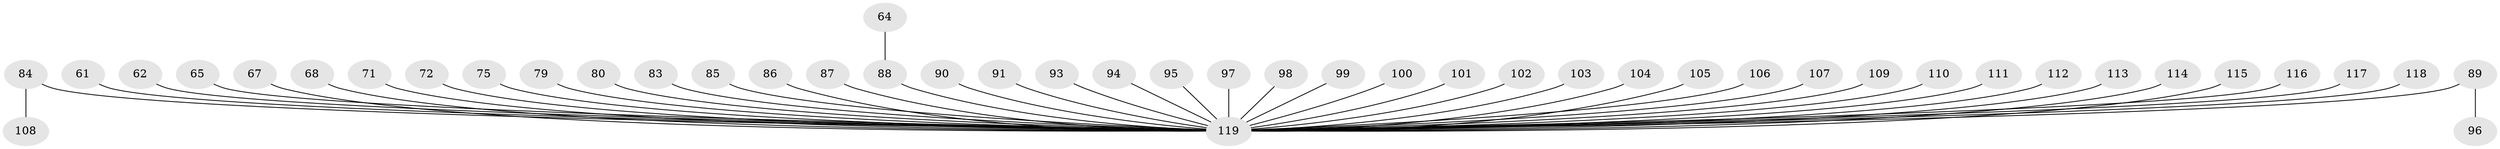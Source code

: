 // original degree distribution, {9: 0.008403361344537815, 6: 0.03361344537815126, 3: 0.1092436974789916, 7: 0.008403361344537815, 2: 0.25210084033613445, 5: 0.025210084033613446, 1: 0.5210084033613446, 4: 0.04201680672268908}
// Generated by graph-tools (version 1.1) at 2025/56/03/04/25 21:56:14]
// undirected, 47 vertices, 46 edges
graph export_dot {
graph [start="1"]
  node [color=gray90,style=filled];
  61;
  62;
  64 [super="+57"];
  65 [super="+35"];
  67;
  68;
  71;
  72;
  75;
  79;
  80;
  83;
  84;
  85;
  86;
  87;
  88 [super="+54"];
  89;
  90;
  91;
  93;
  94 [super="+10+11+27+40"];
  95;
  96;
  97;
  98;
  99;
  100;
  101;
  102;
  103;
  104;
  105;
  106;
  107;
  108;
  109;
  110;
  111;
  112;
  113 [super="+16"];
  114;
  115;
  116;
  117;
  118;
  119 [super="+7+21+39+46+49+69+92+53+66+28+51+20+50+82+22+29+31+55+52+58+70+63+73+76+38+45+77+74+78+47+81+60"];
  61 -- 119;
  62 -- 119;
  64 -- 88;
  65 -- 119;
  67 -- 119;
  68 -- 119;
  71 -- 119;
  72 -- 119;
  75 -- 119;
  79 -- 119;
  80 -- 119;
  83 -- 119;
  84 -- 108;
  84 -- 119;
  85 -- 119;
  86 -- 119;
  87 -- 119;
  88 -- 119;
  89 -- 96;
  89 -- 119;
  90 -- 119;
  91 -- 119;
  93 -- 119;
  94 -- 119;
  95 -- 119;
  97 -- 119;
  98 -- 119;
  99 -- 119;
  100 -- 119;
  101 -- 119;
  102 -- 119;
  103 -- 119;
  104 -- 119;
  105 -- 119;
  106 -- 119;
  107 -- 119;
  109 -- 119;
  110 -- 119;
  111 -- 119;
  112 -- 119;
  113 -- 119;
  114 -- 119;
  115 -- 119;
  116 -- 119;
  117 -- 119;
  118 -- 119;
}
